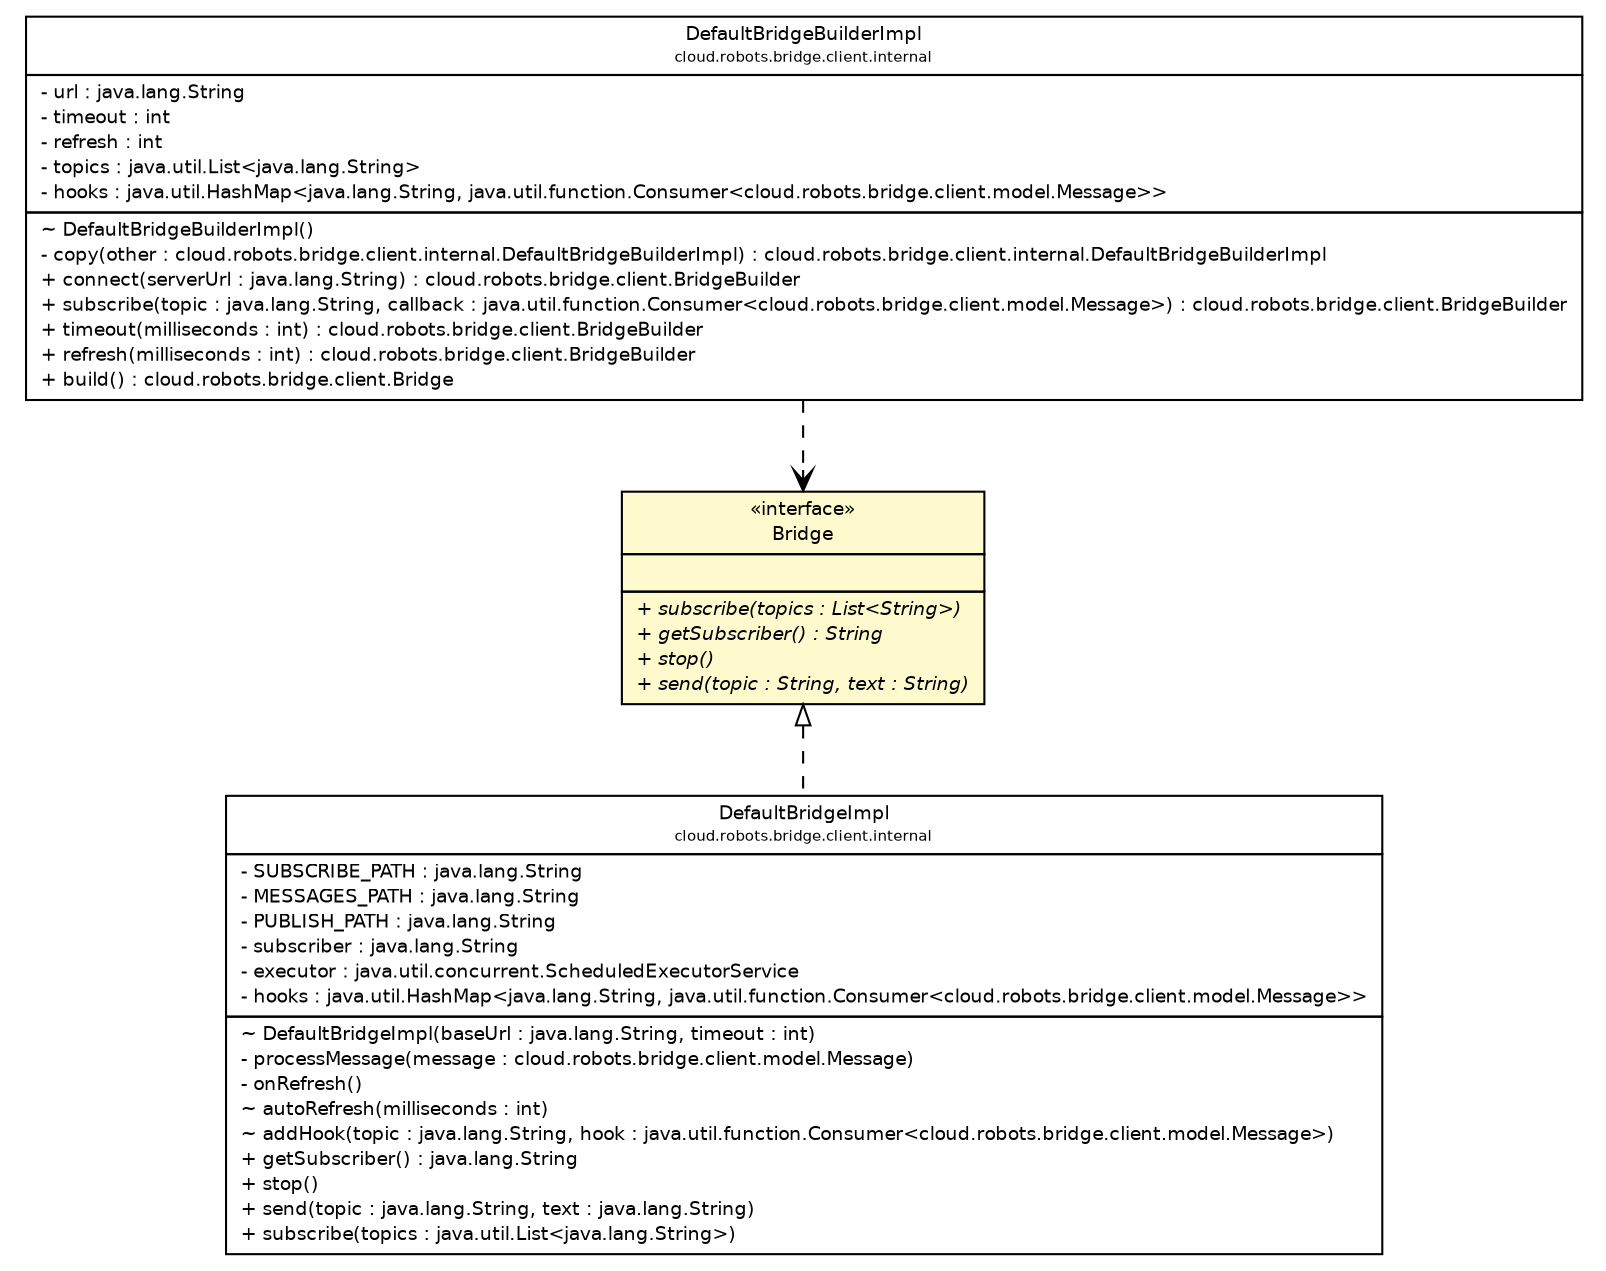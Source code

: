 #!/usr/local/bin/dot
#
# Class diagram 
# Generated by UMLGraph version R5_6-24-gf6e263 (http://www.umlgraph.org/)
#

digraph G {
	edge [fontname="Helvetica",fontsize=10,labelfontname="Helvetica",labelfontsize=10];
	node [fontname="Helvetica",fontsize=10,shape=plaintext];
	nodesep=0.25;
	ranksep=0.5;
	// cloud.robots.bridge.client.Bridge
	c98 [label=<<table title="cloud.robots.bridge.client.Bridge" border="0" cellborder="1" cellspacing="0" cellpadding="2" port="p" bgcolor="lemonChiffon" href="./Bridge.html">
		<tr><td><table border="0" cellspacing="0" cellpadding="1">
<tr><td align="center" balign="center"> &#171;interface&#187; </td></tr>
<tr><td align="center" balign="center"> Bridge </td></tr>
		</table></td></tr>
		<tr><td><table border="0" cellspacing="0" cellpadding="1">
<tr><td align="left" balign="left">  </td></tr>
		</table></td></tr>
		<tr><td><table border="0" cellspacing="0" cellpadding="1">
<tr><td align="left" balign="left"><font face="Helvetica-Oblique" point-size="9.0"> + subscribe(topics : List&lt;String&gt;) </font></td></tr>
<tr><td align="left" balign="left"><font face="Helvetica-Oblique" point-size="9.0"> + getSubscriber() : String </font></td></tr>
<tr><td align="left" balign="left"><font face="Helvetica-Oblique" point-size="9.0"> + stop() </font></td></tr>
<tr><td align="left" balign="left"><font face="Helvetica-Oblique" point-size="9.0"> + send(topic : String, text : String) </font></td></tr>
		</table></td></tr>
		</table>>, URL="./Bridge.html", fontname="Helvetica", fontcolor="black", fontsize=9.0];
	// cloud.robots.bridge.client.internal.DefaultBridgeBuilderImpl
	c105 [label=<<table title="cloud.robots.bridge.client.internal.DefaultBridgeBuilderImpl" border="0" cellborder="1" cellspacing="0" cellpadding="2" port="p" href="./internal/DefaultBridgeBuilderImpl.html">
		<tr><td><table border="0" cellspacing="0" cellpadding="1">
<tr><td align="center" balign="center"> DefaultBridgeBuilderImpl </td></tr>
<tr><td align="center" balign="center"><font point-size="7.0"> cloud.robots.bridge.client.internal </font></td></tr>
		</table></td></tr>
		<tr><td><table border="0" cellspacing="0" cellpadding="1">
<tr><td align="left" balign="left"> - url : java.lang.String </td></tr>
<tr><td align="left" balign="left"> - timeout : int </td></tr>
<tr><td align="left" balign="left"> - refresh : int </td></tr>
<tr><td align="left" balign="left"> - topics : java.util.List&lt;java.lang.String&gt; </td></tr>
<tr><td align="left" balign="left"> - hooks : java.util.HashMap&lt;java.lang.String, java.util.function.Consumer&lt;cloud.robots.bridge.client.model.Message&gt;&gt; </td></tr>
		</table></td></tr>
		<tr><td><table border="0" cellspacing="0" cellpadding="1">
<tr><td align="left" balign="left"> ~ DefaultBridgeBuilderImpl() </td></tr>
<tr><td align="left" balign="left"> - copy(other : cloud.robots.bridge.client.internal.DefaultBridgeBuilderImpl) : cloud.robots.bridge.client.internal.DefaultBridgeBuilderImpl </td></tr>
<tr><td align="left" balign="left"> + connect(serverUrl : java.lang.String) : cloud.robots.bridge.client.BridgeBuilder </td></tr>
<tr><td align="left" balign="left"> + subscribe(topic : java.lang.String, callback : java.util.function.Consumer&lt;cloud.robots.bridge.client.model.Message&gt;) : cloud.robots.bridge.client.BridgeBuilder </td></tr>
<tr><td align="left" balign="left"> + timeout(milliseconds : int) : cloud.robots.bridge.client.BridgeBuilder </td></tr>
<tr><td align="left" balign="left"> + refresh(milliseconds : int) : cloud.robots.bridge.client.BridgeBuilder </td></tr>
<tr><td align="left" balign="left"> + build() : cloud.robots.bridge.client.Bridge </td></tr>
		</table></td></tr>
		</table>>, URL="./internal/DefaultBridgeBuilderImpl.html", fontname="Helvetica", fontcolor="black", fontsize=9.0];
	// cloud.robots.bridge.client.internal.DefaultBridgeImpl
	c106 [label=<<table title="cloud.robots.bridge.client.internal.DefaultBridgeImpl" border="0" cellborder="1" cellspacing="0" cellpadding="2" port="p" href="./internal/DefaultBridgeImpl.html">
		<tr><td><table border="0" cellspacing="0" cellpadding="1">
<tr><td align="center" balign="center"> DefaultBridgeImpl </td></tr>
<tr><td align="center" balign="center"><font point-size="7.0"> cloud.robots.bridge.client.internal </font></td></tr>
		</table></td></tr>
		<tr><td><table border="0" cellspacing="0" cellpadding="1">
<tr><td align="left" balign="left"> - SUBSCRIBE_PATH : java.lang.String </td></tr>
<tr><td align="left" balign="left"> - MESSAGES_PATH : java.lang.String </td></tr>
<tr><td align="left" balign="left"> - PUBLISH_PATH : java.lang.String </td></tr>
<tr><td align="left" balign="left"> - subscriber : java.lang.String </td></tr>
<tr><td align="left" balign="left"> - executor : java.util.concurrent.ScheduledExecutorService </td></tr>
<tr><td align="left" balign="left"> - hooks : java.util.HashMap&lt;java.lang.String, java.util.function.Consumer&lt;cloud.robots.bridge.client.model.Message&gt;&gt; </td></tr>
		</table></td></tr>
		<tr><td><table border="0" cellspacing="0" cellpadding="1">
<tr><td align="left" balign="left"> ~ DefaultBridgeImpl(baseUrl : java.lang.String, timeout : int) </td></tr>
<tr><td align="left" balign="left"> - processMessage(message : cloud.robots.bridge.client.model.Message) </td></tr>
<tr><td align="left" balign="left"> - onRefresh() </td></tr>
<tr><td align="left" balign="left"> ~ autoRefresh(milliseconds : int) </td></tr>
<tr><td align="left" balign="left"> ~ addHook(topic : java.lang.String, hook : java.util.function.Consumer&lt;cloud.robots.bridge.client.model.Message&gt;) </td></tr>
<tr><td align="left" balign="left"> + getSubscriber() : java.lang.String </td></tr>
<tr><td align="left" balign="left"> + stop() </td></tr>
<tr><td align="left" balign="left"> + send(topic : java.lang.String, text : java.lang.String) </td></tr>
<tr><td align="left" balign="left"> + subscribe(topics : java.util.List&lt;java.lang.String&gt;) </td></tr>
		</table></td></tr>
		</table>>, URL="./internal/DefaultBridgeImpl.html", fontname="Helvetica", fontcolor="black", fontsize=9.0];
	//cloud.robots.bridge.client.internal.DefaultBridgeImpl implements cloud.robots.bridge.client.Bridge
	c98:p -> c106:p [dir=back,arrowtail=empty,style=dashed];
	// cloud.robots.bridge.client.internal.DefaultBridgeBuilderImpl DEPEND cloud.robots.bridge.client.Bridge
	c105:p -> c98:p [taillabel="", label="", headlabel="", fontname="Helvetica", fontcolor="black", fontsize=10.0, color="black", arrowhead=open, style=dashed];
}


